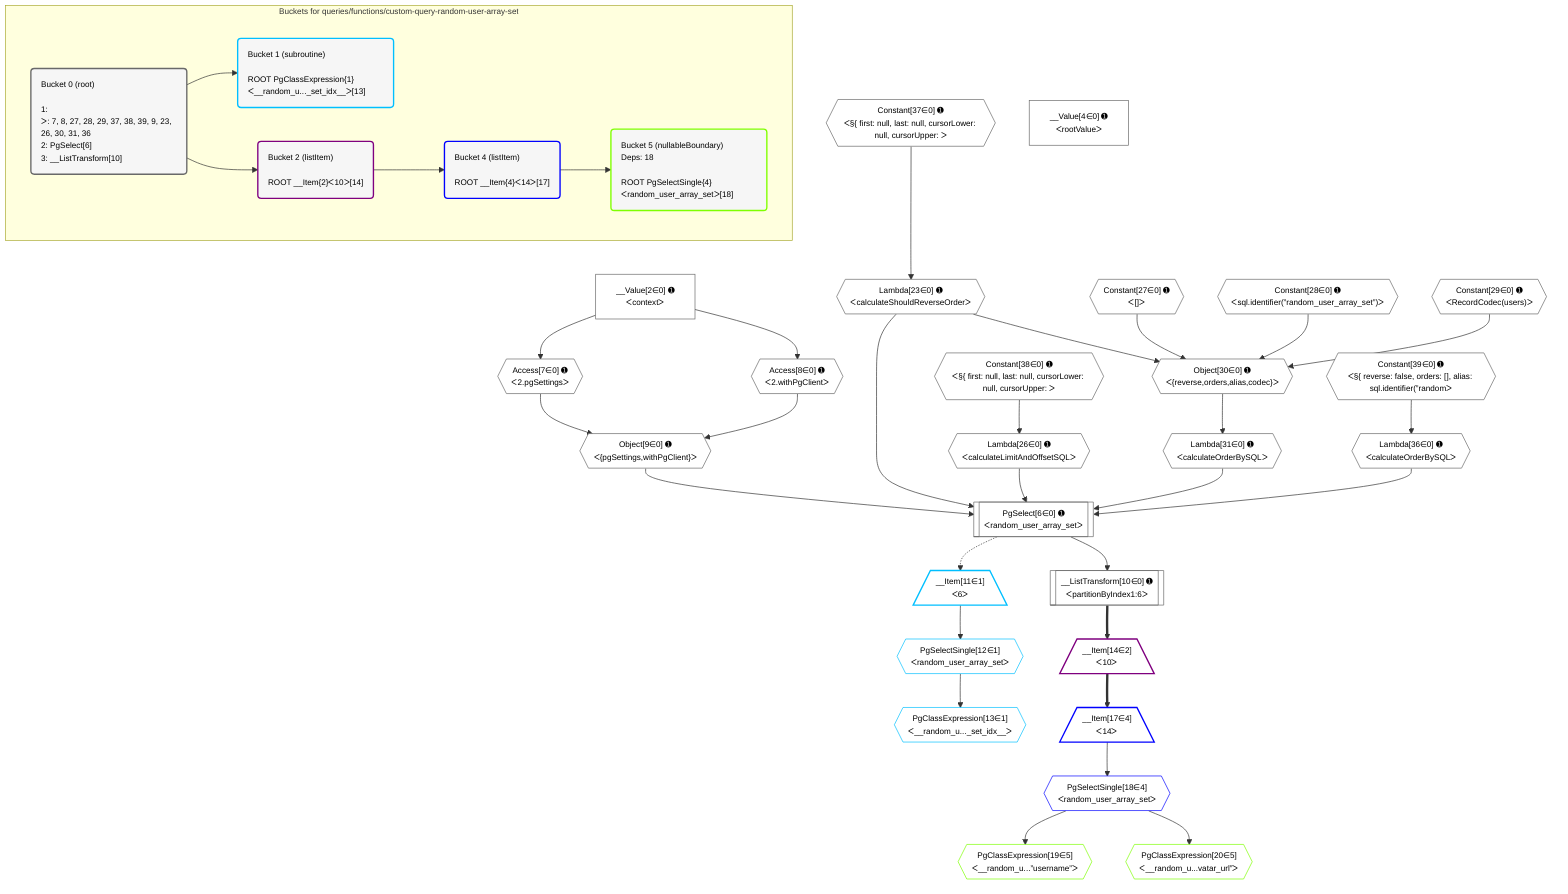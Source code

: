 %%{init: {'themeVariables': { 'fontSize': '12px'}}}%%
graph TD
    classDef path fill:#eee,stroke:#000,color:#000
    classDef plan fill:#fff,stroke-width:1px,color:#000
    classDef itemplan fill:#fff,stroke-width:2px,color:#000
    classDef unbatchedplan fill:#dff,stroke-width:1px,color:#000
    classDef sideeffectplan fill:#fcc,stroke-width:2px,color:#000
    classDef bucket fill:#f6f6f6,color:#000,stroke-width:2px,text-align:left


    %% plan dependencies
    PgSelect6[["PgSelect[6∈0] ➊<br />ᐸrandom_user_array_setᐳ"]]:::plan
    Object9{{"Object[9∈0] ➊<br />ᐸ{pgSettings,withPgClient}ᐳ"}}:::plan
    Lambda23{{"Lambda[23∈0] ➊<br />ᐸcalculateShouldReverseOrderᐳ"}}:::plan
    Lambda26{{"Lambda[26∈0] ➊<br />ᐸcalculateLimitAndOffsetSQLᐳ"}}:::plan
    Lambda31{{"Lambda[31∈0] ➊<br />ᐸcalculateOrderBySQLᐳ"}}:::plan
    Lambda36{{"Lambda[36∈0] ➊<br />ᐸcalculateOrderBySQLᐳ"}}:::plan
    Object9 & Lambda23 & Lambda26 & Lambda31 & Lambda36 --> PgSelect6
    Object30{{"Object[30∈0] ➊<br />ᐸ{reverse,orders,alias,codec}ᐳ"}}:::plan
    Constant27{{"Constant[27∈0] ➊<br />ᐸ[]ᐳ"}}:::plan
    Constant28{{"Constant[28∈0] ➊<br />ᐸsql.identifier(”random_user_array_set”)ᐳ"}}:::plan
    Constant29{{"Constant[29∈0] ➊<br />ᐸRecordCodec(users)ᐳ"}}:::plan
    Lambda23 & Constant27 & Constant28 & Constant29 --> Object30
    Access7{{"Access[7∈0] ➊<br />ᐸ2.pgSettingsᐳ"}}:::plan
    Access8{{"Access[8∈0] ➊<br />ᐸ2.withPgClientᐳ"}}:::plan
    Access7 & Access8 --> Object9
    __Value2["__Value[2∈0] ➊<br />ᐸcontextᐳ"]:::plan
    __Value2 --> Access7
    __Value2 --> Access8
    __ListTransform10[["__ListTransform[10∈0] ➊<br />ᐸpartitionByIndex1:6ᐳ"]]:::plan
    PgSelect6 --> __ListTransform10
    Constant37{{"Constant[37∈0] ➊<br />ᐸ§{ first: null, last: null, cursorLower: null, cursorUpper: ᐳ"}}:::plan
    Constant37 --> Lambda23
    Constant38{{"Constant[38∈0] ➊<br />ᐸ§{ first: null, last: null, cursorLower: null, cursorUpper: ᐳ"}}:::plan
    Constant38 --> Lambda26
    Object30 --> Lambda31
    Constant39{{"Constant[39∈0] ➊<br />ᐸ§{ reverse: false, orders: [], alias: sql.identifier(”randomᐳ"}}:::plan
    Constant39 --> Lambda36
    __Value4["__Value[4∈0] ➊<br />ᐸrootValueᐳ"]:::plan
    __Item11[/"__Item[11∈1]<br />ᐸ6ᐳ"\]:::itemplan
    PgSelect6 -.-> __Item11
    PgSelectSingle12{{"PgSelectSingle[12∈1]<br />ᐸrandom_user_array_setᐳ"}}:::plan
    __Item11 --> PgSelectSingle12
    PgClassExpression13{{"PgClassExpression[13∈1]<br />ᐸ__random_u..._set_idx__ᐳ"}}:::plan
    PgSelectSingle12 --> PgClassExpression13
    __Item14[/"__Item[14∈2]<br />ᐸ10ᐳ"\]:::itemplan
    __ListTransform10 ==> __Item14
    __Item17[/"__Item[17∈4]<br />ᐸ14ᐳ"\]:::itemplan
    __Item14 ==> __Item17
    PgSelectSingle18{{"PgSelectSingle[18∈4]<br />ᐸrandom_user_array_setᐳ"}}:::plan
    __Item17 --> PgSelectSingle18
    PgClassExpression19{{"PgClassExpression[19∈5]<br />ᐸ__random_u...”username”ᐳ"}}:::plan
    PgSelectSingle18 --> PgClassExpression19
    PgClassExpression20{{"PgClassExpression[20∈5]<br />ᐸ__random_u...vatar_url”ᐳ"}}:::plan
    PgSelectSingle18 --> PgClassExpression20

    %% define steps

    subgraph "Buckets for queries/functions/custom-query-random-user-array-set"
    Bucket0("Bucket 0 (root)<br /><br />1: <br />ᐳ: 7, 8, 27, 28, 29, 37, 38, 39, 9, 23, 26, 30, 31, 36<br />2: PgSelect[6]<br />3: __ListTransform[10]"):::bucket
    classDef bucket0 stroke:#696969
    class Bucket0,__Value2,__Value4,PgSelect6,Access7,Access8,Object9,__ListTransform10,Lambda23,Lambda26,Constant27,Constant28,Constant29,Object30,Lambda31,Lambda36,Constant37,Constant38,Constant39 bucket0
    Bucket1("Bucket 1 (subroutine)<br /><br />ROOT PgClassExpression{1}ᐸ__random_u..._set_idx__ᐳ[13]"):::bucket
    classDef bucket1 stroke:#00bfff
    class Bucket1,__Item11,PgSelectSingle12,PgClassExpression13 bucket1
    Bucket2("Bucket 2 (listItem)<br /><br />ROOT __Item{2}ᐸ10ᐳ[14]"):::bucket
    classDef bucket2 stroke:#7f007f
    class Bucket2,__Item14 bucket2
    Bucket4("Bucket 4 (listItem)<br /><br />ROOT __Item{4}ᐸ14ᐳ[17]"):::bucket
    classDef bucket4 stroke:#0000ff
    class Bucket4,__Item17,PgSelectSingle18 bucket4
    Bucket5("Bucket 5 (nullableBoundary)<br />Deps: 18<br /><br />ROOT PgSelectSingle{4}ᐸrandom_user_array_setᐳ[18]"):::bucket
    classDef bucket5 stroke:#7fff00
    class Bucket5,PgClassExpression19,PgClassExpression20 bucket5
    Bucket0 --> Bucket1 & Bucket2
    Bucket2 --> Bucket4
    Bucket4 --> Bucket5
    end